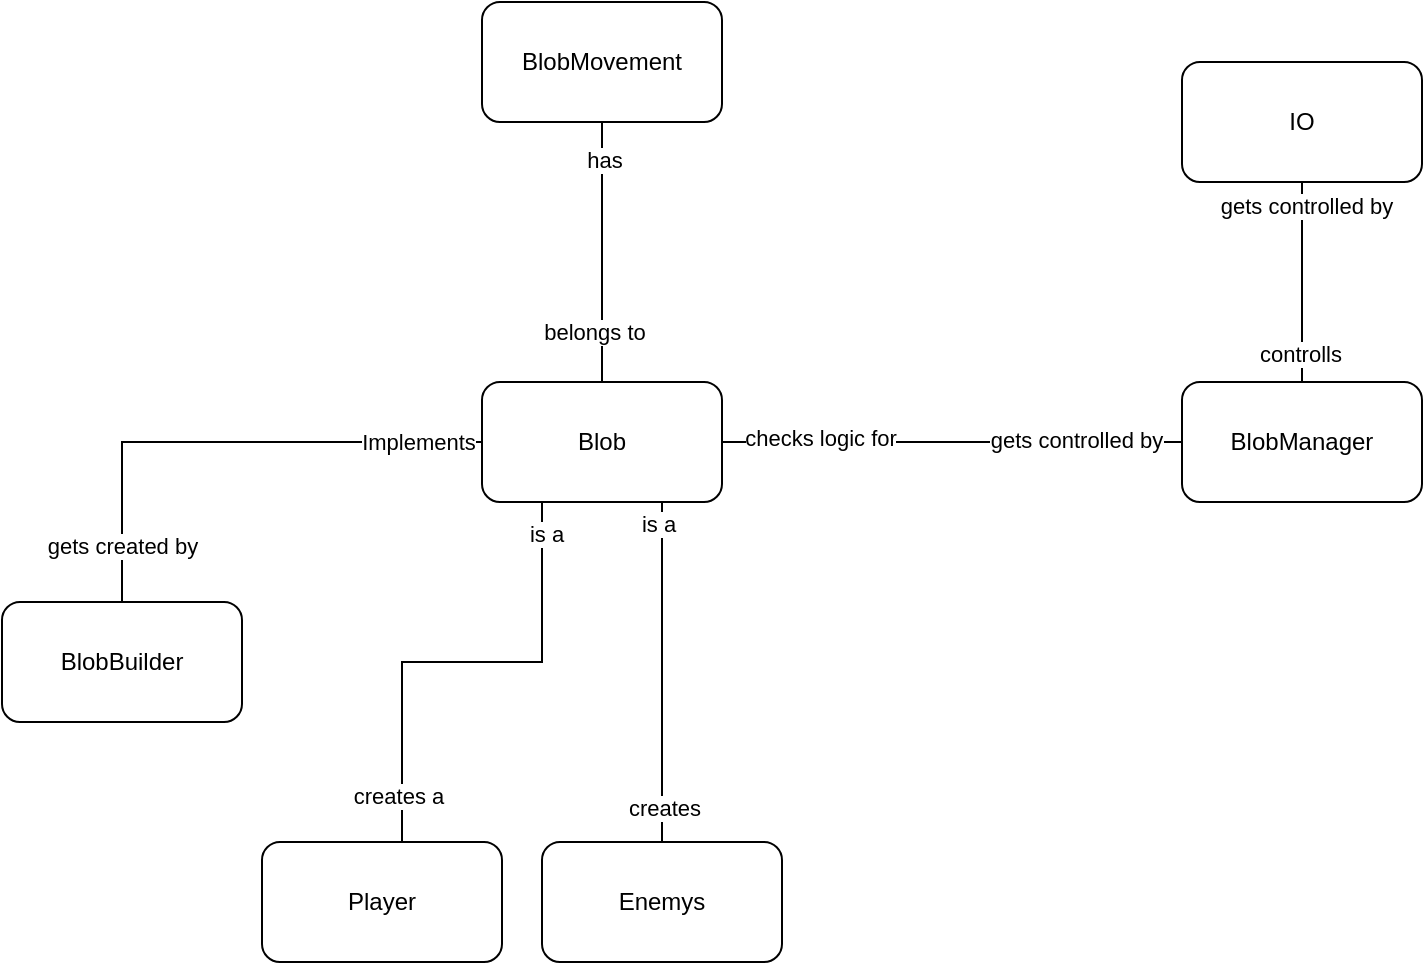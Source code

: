 <mxfile version="16.5.2" type="device"><diagram id="R2lEEEUBdFMjLlhIrx00" name="Page-1"><mxGraphModel dx="1550" dy="1973" grid="1" gridSize="10" guides="1" tooltips="1" connect="1" arrows="1" fold="1" page="1" pageScale="1" pageWidth="850" pageHeight="1100" math="0" shadow="0" extFonts="Permanent Marker^https://fonts.googleapis.com/css?family=Permanent+Marker"><root><mxCell id="0"/><mxCell id="1" parent="0"/><mxCell id="jIDn0dPSIPqBvIooslNE-1" value="Blob" style="rounded=1;whiteSpace=wrap;html=1;" vertex="1" parent="1"><mxGeometry x="290" y="110" width="120" height="60" as="geometry"/></mxCell><mxCell id="jIDn0dPSIPqBvIooslNE-10" style="edgeStyle=orthogonalEdgeStyle;rounded=0;orthogonalLoop=1;jettySize=auto;html=1;endArrow=none;endFill=0;" edge="1" parent="1" source="jIDn0dPSIPqBvIooslNE-2" target="jIDn0dPSIPqBvIooslNE-1"><mxGeometry relative="1" as="geometry"/></mxCell><mxCell id="jIDn0dPSIPqBvIooslNE-20" value="checks logic for" style="edgeLabel;html=1;align=center;verticalAlign=middle;resizable=0;points=[];" vertex="1" connectable="0" parent="jIDn0dPSIPqBvIooslNE-10"><mxGeometry x="0.644" y="-2" relative="1" as="geometry"><mxPoint x="8" as="offset"/></mxGeometry></mxCell><mxCell id="jIDn0dPSIPqBvIooslNE-21" value="gets controlled by" style="edgeLabel;html=1;align=center;verticalAlign=middle;resizable=0;points=[];" vertex="1" connectable="0" parent="jIDn0dPSIPqBvIooslNE-10"><mxGeometry x="-0.667" y="-1" relative="1" as="geometry"><mxPoint x="-15" as="offset"/></mxGeometry></mxCell><mxCell id="jIDn0dPSIPqBvIooslNE-2" value="BlobManager" style="rounded=1;whiteSpace=wrap;html=1;" vertex="1" parent="1"><mxGeometry x="640" y="110" width="120" height="60" as="geometry"/></mxCell><mxCell id="jIDn0dPSIPqBvIooslNE-8" style="edgeStyle=orthogonalEdgeStyle;rounded=0;orthogonalLoop=1;jettySize=auto;html=1;endArrow=none;endFill=0;" edge="1" parent="1" source="jIDn0dPSIPqBvIooslNE-3" target="jIDn0dPSIPqBvIooslNE-1"><mxGeometry relative="1" as="geometry"><Array as="points"><mxPoint x="350" y="40"/></Array></mxGeometry></mxCell><mxCell id="jIDn0dPSIPqBvIooslNE-22" value="has" style="edgeLabel;html=1;align=center;verticalAlign=middle;resizable=0;points=[];" vertex="1" connectable="0" parent="jIDn0dPSIPqBvIooslNE-8"><mxGeometry x="-0.704" y="1" relative="1" as="geometry"><mxPoint as="offset"/></mxGeometry></mxCell><mxCell id="jIDn0dPSIPqBvIooslNE-23" value="belongs to" style="edgeLabel;html=1;align=center;verticalAlign=middle;resizable=0;points=[];" vertex="1" connectable="0" parent="jIDn0dPSIPqBvIooslNE-8"><mxGeometry x="0.616" y="-4" relative="1" as="geometry"><mxPoint as="offset"/></mxGeometry></mxCell><mxCell id="jIDn0dPSIPqBvIooslNE-3" value="BlobMovement" style="rounded=1;whiteSpace=wrap;html=1;" vertex="1" parent="1"><mxGeometry x="290" y="-80" width="120" height="60" as="geometry"/></mxCell><mxCell id="jIDn0dPSIPqBvIooslNE-12" style="edgeStyle=orthogonalEdgeStyle;rounded=0;orthogonalLoop=1;jettySize=auto;html=1;endArrow=none;endFill=0;" edge="1" parent="1" source="jIDn0dPSIPqBvIooslNE-4" target="jIDn0dPSIPqBvIooslNE-1"><mxGeometry relative="1" as="geometry"><Array as="points"><mxPoint x="250" y="250"/><mxPoint x="320" y="250"/></Array></mxGeometry></mxCell><mxCell id="jIDn0dPSIPqBvIooslNE-16" value="creates a" style="edgeLabel;html=1;align=center;verticalAlign=middle;resizable=0;points=[];" vertex="1" connectable="0" parent="jIDn0dPSIPqBvIooslNE-12"><mxGeometry x="-0.807" y="2" relative="1" as="geometry"><mxPoint as="offset"/></mxGeometry></mxCell><mxCell id="jIDn0dPSIPqBvIooslNE-18" value="is a" style="edgeLabel;html=1;align=center;verticalAlign=middle;resizable=0;points=[];" vertex="1" connectable="0" parent="jIDn0dPSIPqBvIooslNE-12"><mxGeometry x="0.87" y="-2" relative="1" as="geometry"><mxPoint as="offset"/></mxGeometry></mxCell><mxCell id="jIDn0dPSIPqBvIooslNE-4" value="Player" style="rounded=1;whiteSpace=wrap;html=1;" vertex="1" parent="1"><mxGeometry x="180" y="340" width="120" height="60" as="geometry"/></mxCell><mxCell id="jIDn0dPSIPqBvIooslNE-13" style="edgeStyle=orthogonalEdgeStyle;rounded=0;orthogonalLoop=1;jettySize=auto;html=1;endArrow=none;endFill=0;" edge="1" parent="1" source="jIDn0dPSIPqBvIooslNE-5" target="jIDn0dPSIPqBvIooslNE-1"><mxGeometry relative="1" as="geometry"><Array as="points"><mxPoint x="380" y="330"/><mxPoint x="380" y="330"/></Array></mxGeometry></mxCell><mxCell id="jIDn0dPSIPqBvIooslNE-17" value="creates" style="edgeLabel;html=1;align=center;verticalAlign=middle;resizable=0;points=[];" vertex="1" connectable="0" parent="jIDn0dPSIPqBvIooslNE-13"><mxGeometry x="-0.801" y="-1" relative="1" as="geometry"><mxPoint as="offset"/></mxGeometry></mxCell><mxCell id="jIDn0dPSIPqBvIooslNE-19" value="is a" style="edgeLabel;html=1;align=center;verticalAlign=middle;resizable=0;points=[];" vertex="1" connectable="0" parent="jIDn0dPSIPqBvIooslNE-13"><mxGeometry x="0.872" y="2" relative="1" as="geometry"><mxPoint as="offset"/></mxGeometry></mxCell><mxCell id="jIDn0dPSIPqBvIooslNE-5" value="Enemys" style="rounded=1;whiteSpace=wrap;html=1;" vertex="1" parent="1"><mxGeometry x="320" y="340" width="120" height="60" as="geometry"/></mxCell><mxCell id="jIDn0dPSIPqBvIooslNE-9" style="edgeStyle=orthogonalEdgeStyle;rounded=0;orthogonalLoop=1;jettySize=auto;html=1;endArrow=none;endFill=0;" edge="1" parent="1" source="jIDn0dPSIPqBvIooslNE-6" target="jIDn0dPSIPqBvIooslNE-2"><mxGeometry relative="1" as="geometry"/></mxCell><mxCell id="jIDn0dPSIPqBvIooslNE-25" value="controlls" style="edgeLabel;html=1;align=center;verticalAlign=middle;resizable=0;points=[];" vertex="1" connectable="0" parent="jIDn0dPSIPqBvIooslNE-9"><mxGeometry x="0.709" y="-1" relative="1" as="geometry"><mxPoint as="offset"/></mxGeometry></mxCell><mxCell id="jIDn0dPSIPqBvIooslNE-26" value="gets controlled by" style="edgeLabel;html=1;align=center;verticalAlign=middle;resizable=0;points=[];" vertex="1" connectable="0" parent="jIDn0dPSIPqBvIooslNE-9"><mxGeometry x="-0.757" y="2" relative="1" as="geometry"><mxPoint as="offset"/></mxGeometry></mxCell><mxCell id="jIDn0dPSIPqBvIooslNE-6" value="IO" style="rounded=1;whiteSpace=wrap;html=1;" vertex="1" parent="1"><mxGeometry x="640" y="-50" width="120" height="60" as="geometry"/></mxCell><mxCell id="jIDn0dPSIPqBvIooslNE-11" style="edgeStyle=orthogonalEdgeStyle;rounded=0;orthogonalLoop=1;jettySize=auto;html=1;endArrow=none;endFill=0;" edge="1" parent="1" source="jIDn0dPSIPqBvIooslNE-7" target="jIDn0dPSIPqBvIooslNE-1"><mxGeometry relative="1" as="geometry"><Array as="points"><mxPoint x="110" y="140"/></Array></mxGeometry></mxCell><mxCell id="jIDn0dPSIPqBvIooslNE-15" value="Implements" style="edgeLabel;html=1;align=center;verticalAlign=middle;resizable=0;points=[];" vertex="1" connectable="0" parent="jIDn0dPSIPqBvIooslNE-11"><mxGeometry x="0.864" relative="1" as="geometry"><mxPoint x="-15" as="offset"/></mxGeometry></mxCell><mxCell id="jIDn0dPSIPqBvIooslNE-24" value="gets created by" style="edgeLabel;html=1;align=center;verticalAlign=middle;resizable=0;points=[];" vertex="1" connectable="0" parent="jIDn0dPSIPqBvIooslNE-11"><mxGeometry x="-0.786" relative="1" as="geometry"><mxPoint as="offset"/></mxGeometry></mxCell><mxCell id="jIDn0dPSIPqBvIooslNE-7" value="BlobBuilder" style="rounded=1;whiteSpace=wrap;html=1;" vertex="1" parent="1"><mxGeometry x="50" y="220" width="120" height="60" as="geometry"/></mxCell></root></mxGraphModel></diagram></mxfile>